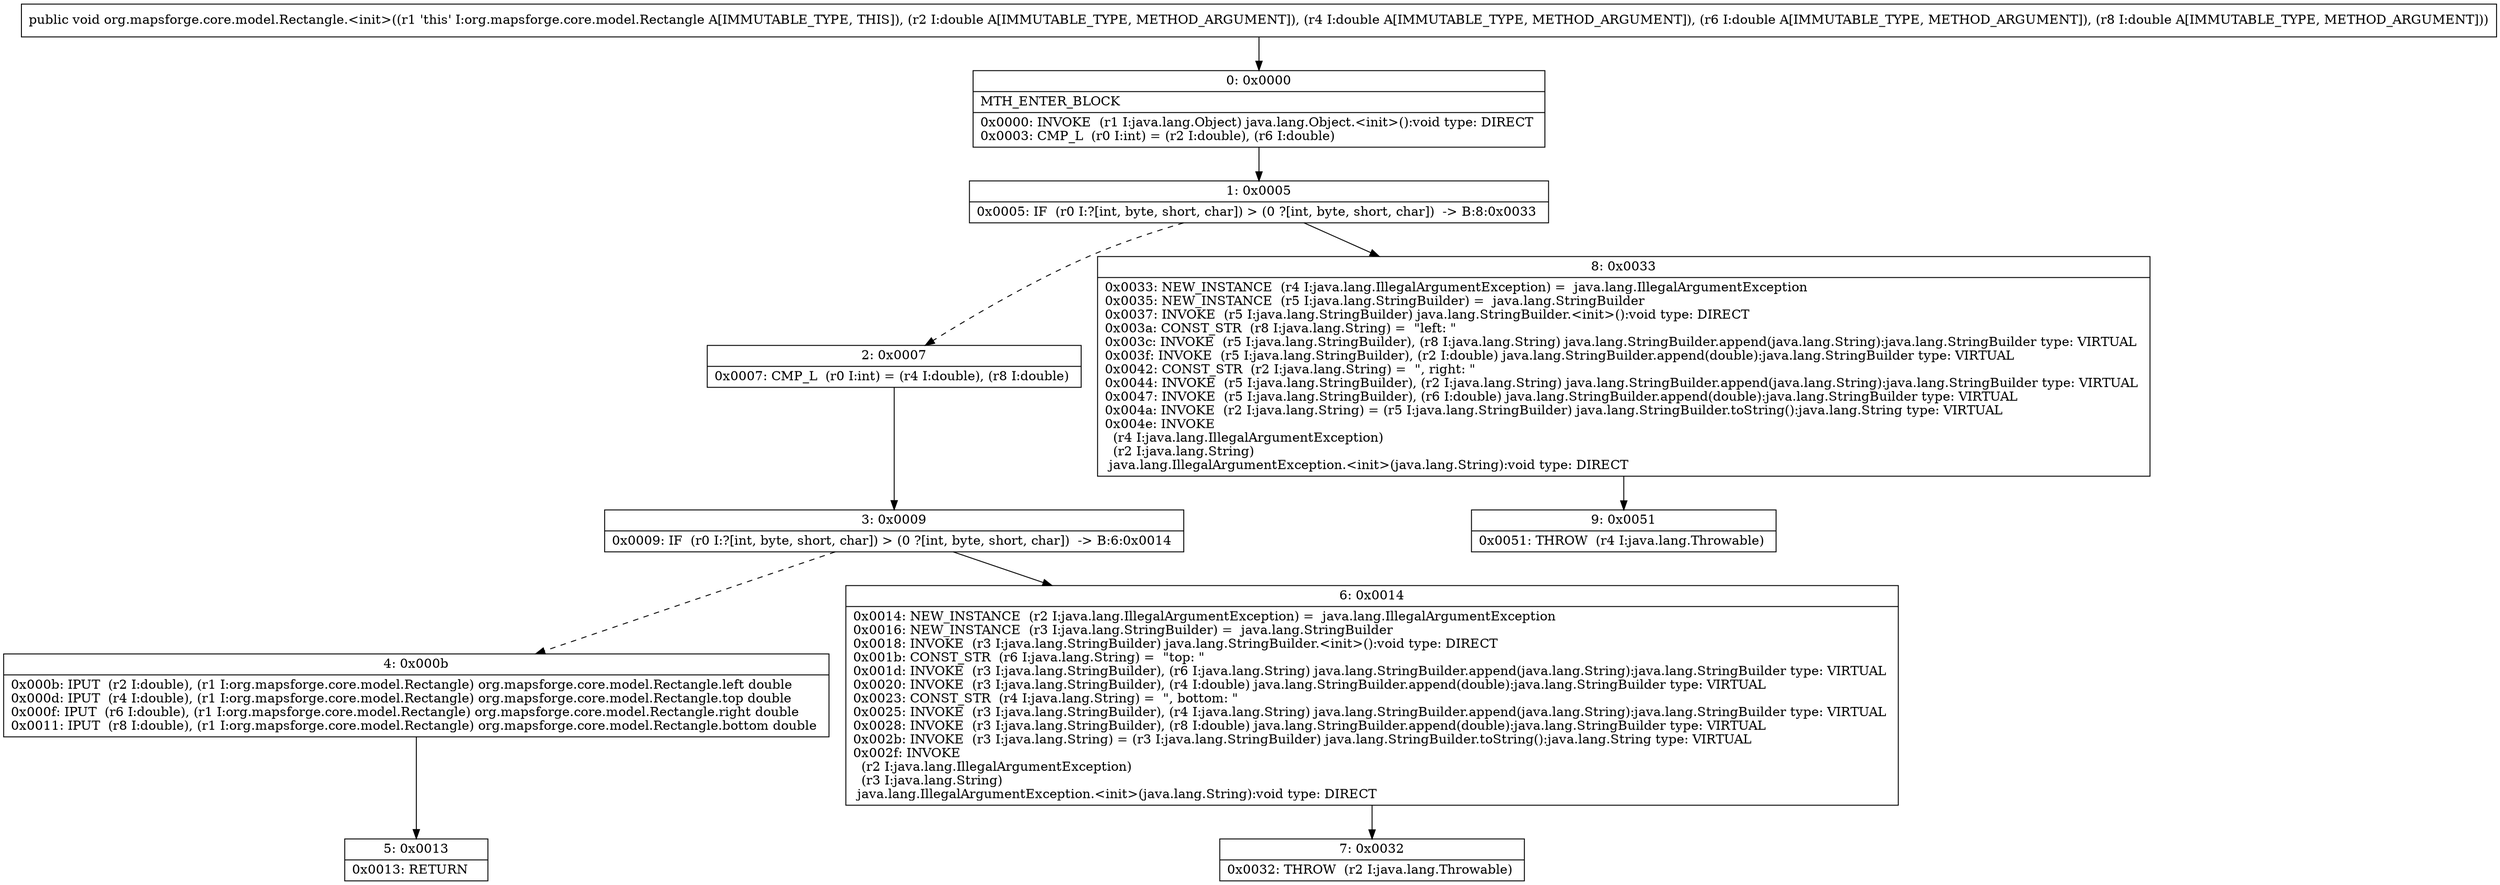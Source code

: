 digraph "CFG fororg.mapsforge.core.model.Rectangle.\<init\>(DDDD)V" {
Node_0 [shape=record,label="{0\:\ 0x0000|MTH_ENTER_BLOCK\l|0x0000: INVOKE  (r1 I:java.lang.Object) java.lang.Object.\<init\>():void type: DIRECT \l0x0003: CMP_L  (r0 I:int) = (r2 I:double), (r6 I:double) \l}"];
Node_1 [shape=record,label="{1\:\ 0x0005|0x0005: IF  (r0 I:?[int, byte, short, char]) \> (0 ?[int, byte, short, char])  \-\> B:8:0x0033 \l}"];
Node_2 [shape=record,label="{2\:\ 0x0007|0x0007: CMP_L  (r0 I:int) = (r4 I:double), (r8 I:double) \l}"];
Node_3 [shape=record,label="{3\:\ 0x0009|0x0009: IF  (r0 I:?[int, byte, short, char]) \> (0 ?[int, byte, short, char])  \-\> B:6:0x0014 \l}"];
Node_4 [shape=record,label="{4\:\ 0x000b|0x000b: IPUT  (r2 I:double), (r1 I:org.mapsforge.core.model.Rectangle) org.mapsforge.core.model.Rectangle.left double \l0x000d: IPUT  (r4 I:double), (r1 I:org.mapsforge.core.model.Rectangle) org.mapsforge.core.model.Rectangle.top double \l0x000f: IPUT  (r6 I:double), (r1 I:org.mapsforge.core.model.Rectangle) org.mapsforge.core.model.Rectangle.right double \l0x0011: IPUT  (r8 I:double), (r1 I:org.mapsforge.core.model.Rectangle) org.mapsforge.core.model.Rectangle.bottom double \l}"];
Node_5 [shape=record,label="{5\:\ 0x0013|0x0013: RETURN   \l}"];
Node_6 [shape=record,label="{6\:\ 0x0014|0x0014: NEW_INSTANCE  (r2 I:java.lang.IllegalArgumentException) =  java.lang.IllegalArgumentException \l0x0016: NEW_INSTANCE  (r3 I:java.lang.StringBuilder) =  java.lang.StringBuilder \l0x0018: INVOKE  (r3 I:java.lang.StringBuilder) java.lang.StringBuilder.\<init\>():void type: DIRECT \l0x001b: CONST_STR  (r6 I:java.lang.String) =  \"top: \" \l0x001d: INVOKE  (r3 I:java.lang.StringBuilder), (r6 I:java.lang.String) java.lang.StringBuilder.append(java.lang.String):java.lang.StringBuilder type: VIRTUAL \l0x0020: INVOKE  (r3 I:java.lang.StringBuilder), (r4 I:double) java.lang.StringBuilder.append(double):java.lang.StringBuilder type: VIRTUAL \l0x0023: CONST_STR  (r4 I:java.lang.String) =  \", bottom: \" \l0x0025: INVOKE  (r3 I:java.lang.StringBuilder), (r4 I:java.lang.String) java.lang.StringBuilder.append(java.lang.String):java.lang.StringBuilder type: VIRTUAL \l0x0028: INVOKE  (r3 I:java.lang.StringBuilder), (r8 I:double) java.lang.StringBuilder.append(double):java.lang.StringBuilder type: VIRTUAL \l0x002b: INVOKE  (r3 I:java.lang.String) = (r3 I:java.lang.StringBuilder) java.lang.StringBuilder.toString():java.lang.String type: VIRTUAL \l0x002f: INVOKE  \l  (r2 I:java.lang.IllegalArgumentException)\l  (r3 I:java.lang.String)\l java.lang.IllegalArgumentException.\<init\>(java.lang.String):void type: DIRECT \l}"];
Node_7 [shape=record,label="{7\:\ 0x0032|0x0032: THROW  (r2 I:java.lang.Throwable) \l}"];
Node_8 [shape=record,label="{8\:\ 0x0033|0x0033: NEW_INSTANCE  (r4 I:java.lang.IllegalArgumentException) =  java.lang.IllegalArgumentException \l0x0035: NEW_INSTANCE  (r5 I:java.lang.StringBuilder) =  java.lang.StringBuilder \l0x0037: INVOKE  (r5 I:java.lang.StringBuilder) java.lang.StringBuilder.\<init\>():void type: DIRECT \l0x003a: CONST_STR  (r8 I:java.lang.String) =  \"left: \" \l0x003c: INVOKE  (r5 I:java.lang.StringBuilder), (r8 I:java.lang.String) java.lang.StringBuilder.append(java.lang.String):java.lang.StringBuilder type: VIRTUAL \l0x003f: INVOKE  (r5 I:java.lang.StringBuilder), (r2 I:double) java.lang.StringBuilder.append(double):java.lang.StringBuilder type: VIRTUAL \l0x0042: CONST_STR  (r2 I:java.lang.String) =  \", right: \" \l0x0044: INVOKE  (r5 I:java.lang.StringBuilder), (r2 I:java.lang.String) java.lang.StringBuilder.append(java.lang.String):java.lang.StringBuilder type: VIRTUAL \l0x0047: INVOKE  (r5 I:java.lang.StringBuilder), (r6 I:double) java.lang.StringBuilder.append(double):java.lang.StringBuilder type: VIRTUAL \l0x004a: INVOKE  (r2 I:java.lang.String) = (r5 I:java.lang.StringBuilder) java.lang.StringBuilder.toString():java.lang.String type: VIRTUAL \l0x004e: INVOKE  \l  (r4 I:java.lang.IllegalArgumentException)\l  (r2 I:java.lang.String)\l java.lang.IllegalArgumentException.\<init\>(java.lang.String):void type: DIRECT \l}"];
Node_9 [shape=record,label="{9\:\ 0x0051|0x0051: THROW  (r4 I:java.lang.Throwable) \l}"];
MethodNode[shape=record,label="{public void org.mapsforge.core.model.Rectangle.\<init\>((r1 'this' I:org.mapsforge.core.model.Rectangle A[IMMUTABLE_TYPE, THIS]), (r2 I:double A[IMMUTABLE_TYPE, METHOD_ARGUMENT]), (r4 I:double A[IMMUTABLE_TYPE, METHOD_ARGUMENT]), (r6 I:double A[IMMUTABLE_TYPE, METHOD_ARGUMENT]), (r8 I:double A[IMMUTABLE_TYPE, METHOD_ARGUMENT])) }"];
MethodNode -> Node_0;
Node_0 -> Node_1;
Node_1 -> Node_2[style=dashed];
Node_1 -> Node_8;
Node_2 -> Node_3;
Node_3 -> Node_4[style=dashed];
Node_3 -> Node_6;
Node_4 -> Node_5;
Node_6 -> Node_7;
Node_8 -> Node_9;
}

